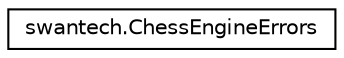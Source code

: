digraph "Graphical Class Hierarchy"
{
  edge [fontname="Helvetica",fontsize="10",labelfontname="Helvetica",labelfontsize="10"];
  node [fontname="Helvetica",fontsize="10",shape=record];
  rankdir="LR";
  Node1 [label="swantech.ChessEngineErrors",height=0.2,width=0.4,color="black", fillcolor="white", style="filled",URL="$enumswantech_1_1_chess_engine_errors.html"];
}
